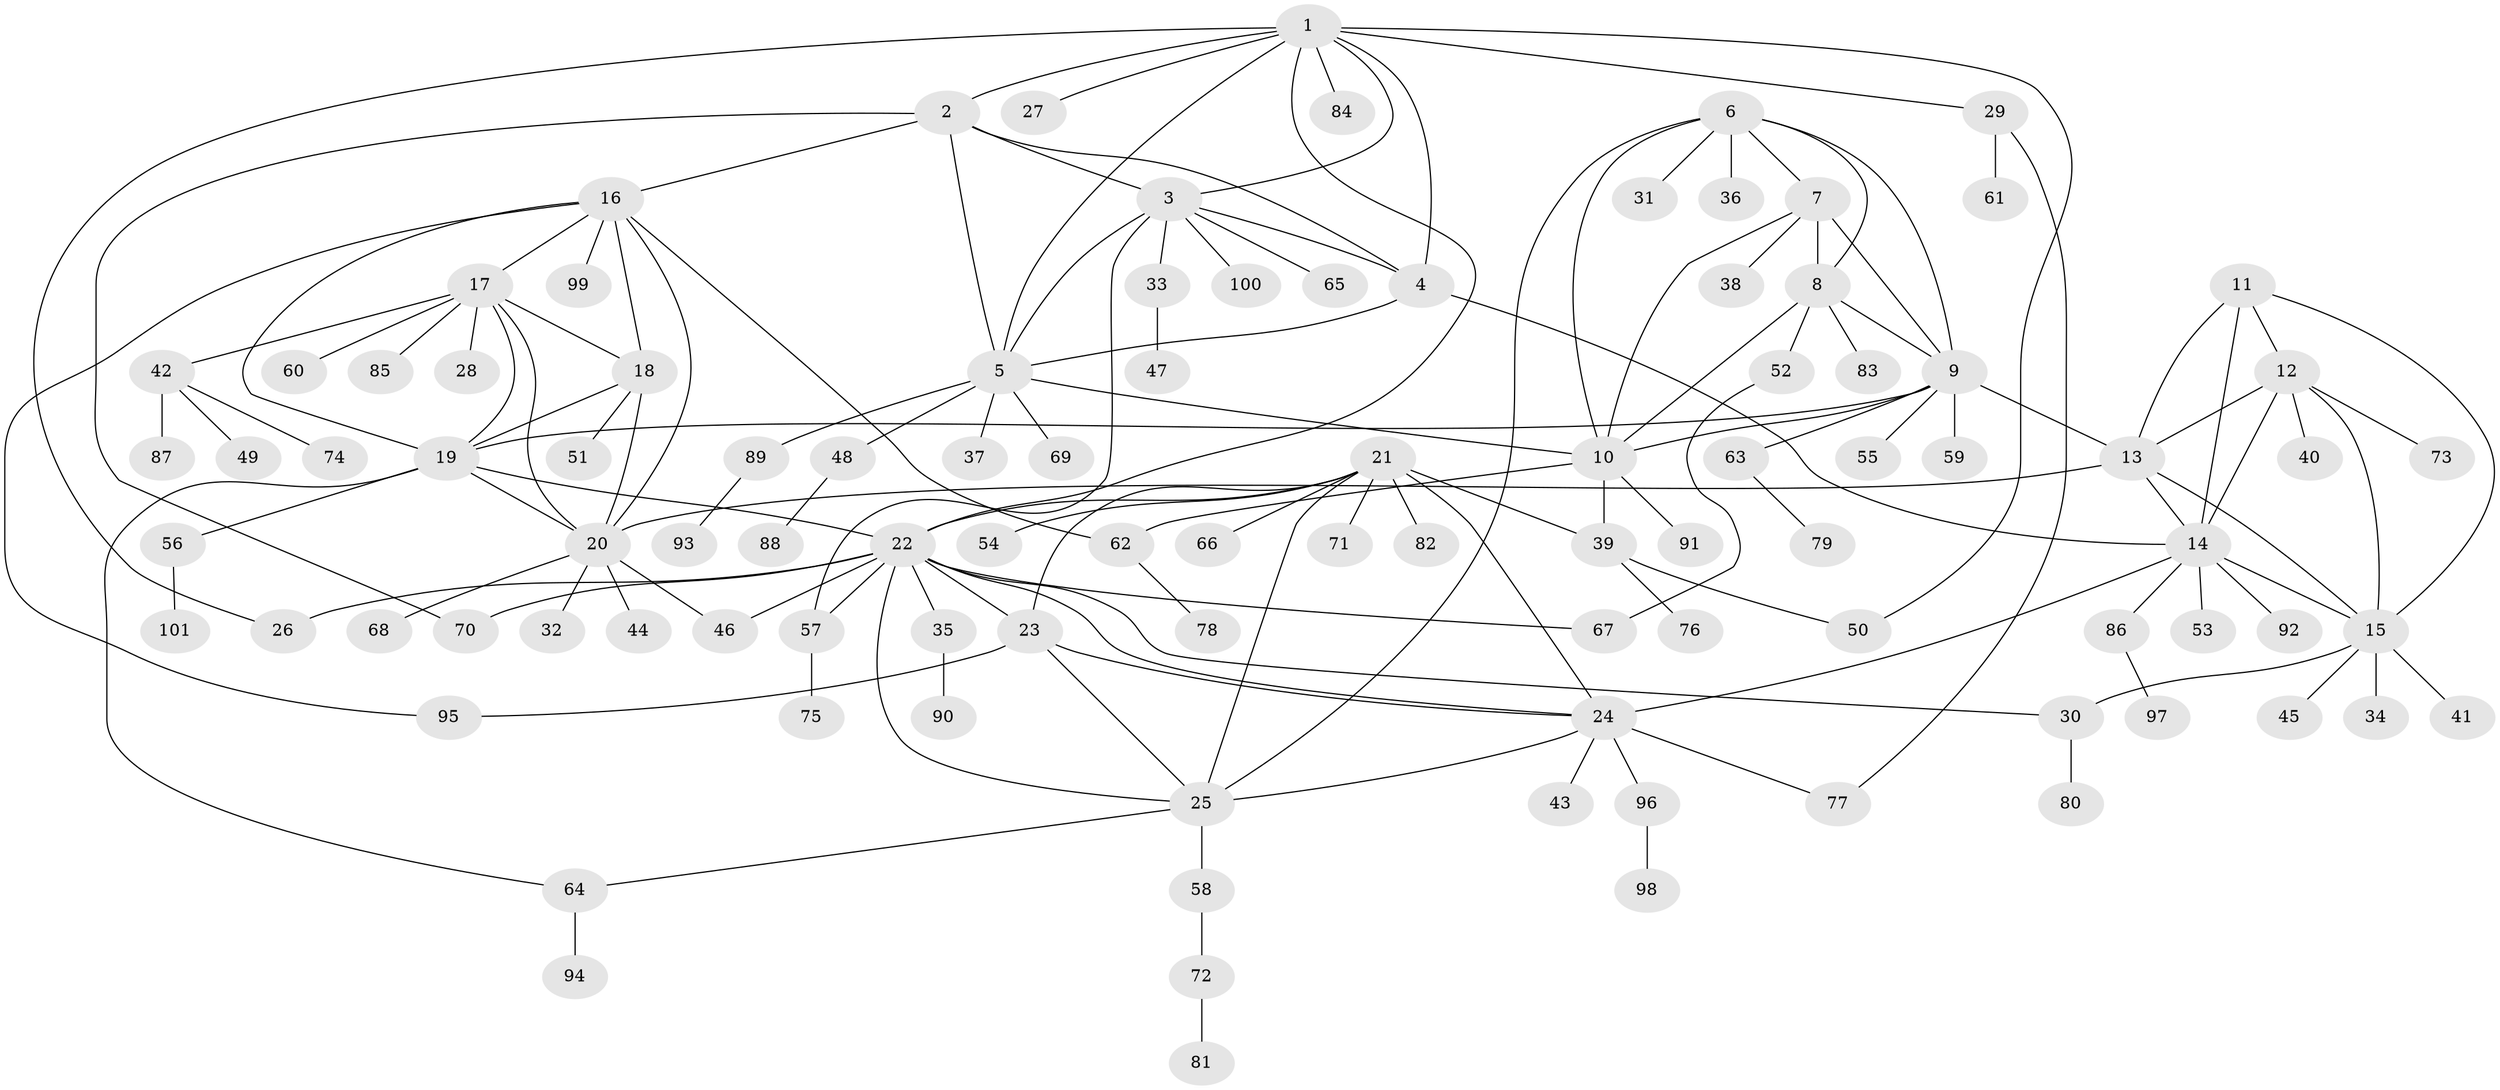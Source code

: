 // Generated by graph-tools (version 1.1) at 2025/26/03/09/25 03:26:35]
// undirected, 101 vertices, 148 edges
graph export_dot {
graph [start="1"]
  node [color=gray90,style=filled];
  1;
  2;
  3;
  4;
  5;
  6;
  7;
  8;
  9;
  10;
  11;
  12;
  13;
  14;
  15;
  16;
  17;
  18;
  19;
  20;
  21;
  22;
  23;
  24;
  25;
  26;
  27;
  28;
  29;
  30;
  31;
  32;
  33;
  34;
  35;
  36;
  37;
  38;
  39;
  40;
  41;
  42;
  43;
  44;
  45;
  46;
  47;
  48;
  49;
  50;
  51;
  52;
  53;
  54;
  55;
  56;
  57;
  58;
  59;
  60;
  61;
  62;
  63;
  64;
  65;
  66;
  67;
  68;
  69;
  70;
  71;
  72;
  73;
  74;
  75;
  76;
  77;
  78;
  79;
  80;
  81;
  82;
  83;
  84;
  85;
  86;
  87;
  88;
  89;
  90;
  91;
  92;
  93;
  94;
  95;
  96;
  97;
  98;
  99;
  100;
  101;
  1 -- 2;
  1 -- 3;
  1 -- 4;
  1 -- 5;
  1 -- 22;
  1 -- 26;
  1 -- 27;
  1 -- 29;
  1 -- 50;
  1 -- 84;
  2 -- 3;
  2 -- 4;
  2 -- 5;
  2 -- 16;
  2 -- 70;
  3 -- 4;
  3 -- 5;
  3 -- 33;
  3 -- 57;
  3 -- 65;
  3 -- 100;
  4 -- 5;
  4 -- 14;
  5 -- 10;
  5 -- 37;
  5 -- 48;
  5 -- 69;
  5 -- 89;
  6 -- 7;
  6 -- 8;
  6 -- 9;
  6 -- 10;
  6 -- 25;
  6 -- 31;
  6 -- 36;
  7 -- 8;
  7 -- 9;
  7 -- 10;
  7 -- 38;
  8 -- 9;
  8 -- 10;
  8 -- 52;
  8 -- 83;
  9 -- 10;
  9 -- 13;
  9 -- 19;
  9 -- 55;
  9 -- 59;
  9 -- 63;
  10 -- 39;
  10 -- 62;
  10 -- 91;
  11 -- 12;
  11 -- 13;
  11 -- 14;
  11 -- 15;
  12 -- 13;
  12 -- 14;
  12 -- 15;
  12 -- 40;
  12 -- 73;
  13 -- 14;
  13 -- 15;
  13 -- 20;
  14 -- 15;
  14 -- 24;
  14 -- 53;
  14 -- 86;
  14 -- 92;
  15 -- 30;
  15 -- 34;
  15 -- 41;
  15 -- 45;
  16 -- 17;
  16 -- 18;
  16 -- 19;
  16 -- 20;
  16 -- 62;
  16 -- 95;
  16 -- 99;
  17 -- 18;
  17 -- 19;
  17 -- 20;
  17 -- 28;
  17 -- 42;
  17 -- 60;
  17 -- 85;
  18 -- 19;
  18 -- 20;
  18 -- 51;
  19 -- 20;
  19 -- 22;
  19 -- 56;
  19 -- 64;
  20 -- 32;
  20 -- 44;
  20 -- 46;
  20 -- 68;
  21 -- 22;
  21 -- 23;
  21 -- 24;
  21 -- 25;
  21 -- 39;
  21 -- 54;
  21 -- 66;
  21 -- 71;
  21 -- 82;
  22 -- 23;
  22 -- 24;
  22 -- 25;
  22 -- 26;
  22 -- 30;
  22 -- 35;
  22 -- 46;
  22 -- 57;
  22 -- 67;
  22 -- 70;
  23 -- 24;
  23 -- 25;
  23 -- 95;
  24 -- 25;
  24 -- 43;
  24 -- 77;
  24 -- 96;
  25 -- 58;
  25 -- 64;
  29 -- 61;
  29 -- 77;
  30 -- 80;
  33 -- 47;
  35 -- 90;
  39 -- 50;
  39 -- 76;
  42 -- 49;
  42 -- 74;
  42 -- 87;
  48 -- 88;
  52 -- 67;
  56 -- 101;
  57 -- 75;
  58 -- 72;
  62 -- 78;
  63 -- 79;
  64 -- 94;
  72 -- 81;
  86 -- 97;
  89 -- 93;
  96 -- 98;
}
